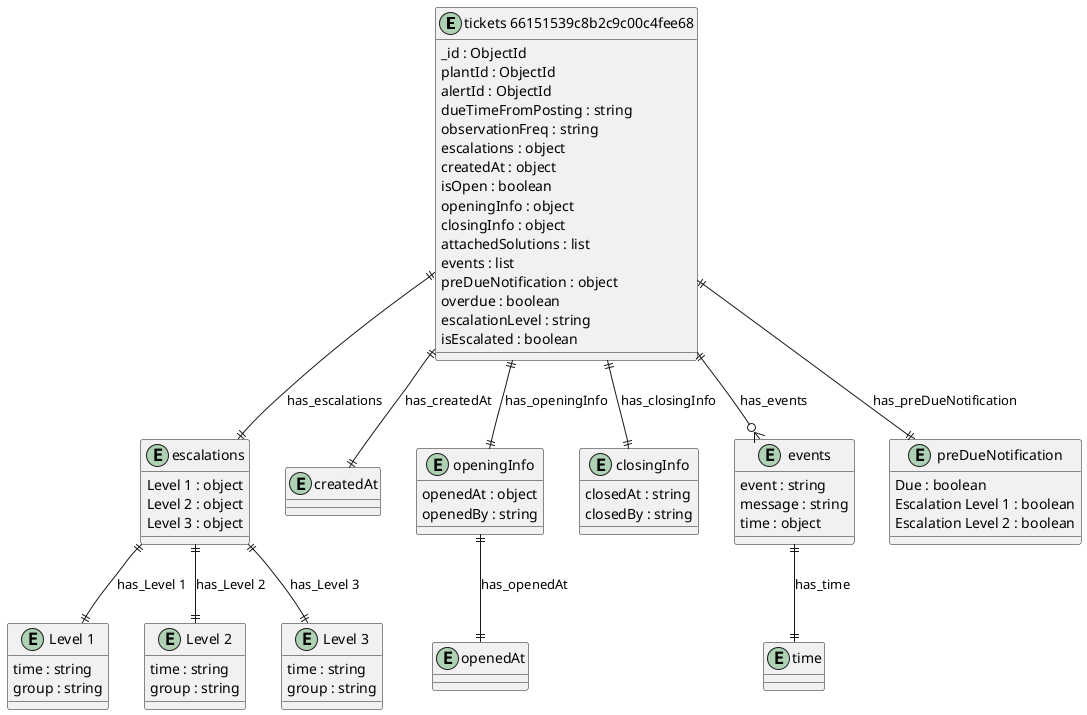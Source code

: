 @startuml tickets_66151539c8b2c9c00c4fee68_Diagram

entity "tickets 66151539c8b2c9c00c4fee68" as tickets_66151539c8b2c9c00c4fee68 {
  _id : ObjectId
  plantId : ObjectId
  alertId : ObjectId
  dueTimeFromPosting : string
  observationFreq : string
  escalations : object
  createdAt : object
  isOpen : boolean
  openingInfo : object
  closingInfo : object
  attachedSolutions : list
  events : list
  preDueNotification : object
  overdue : boolean
  escalationLevel : string
  isEscalated : boolean
}

entity "escalations" as escalations {
  Level 1 : object
  Level 2 : object
  Level 3 : object
}

entity "Level 1" as Level_1 {
  time : string
  group : string
}

entity "Level 2" as Level_2 {
  time : string
  group : string
}

entity "Level 3" as Level_3 {
  time : string
  group : string
}

entity "createdAt" as createdAt {
}

entity "openingInfo" as openingInfo {
  openedAt : object
  openedBy : string
}

entity "openedAt" as openedAt {
}

entity "closingInfo" as closingInfo {
  closedAt : string
  closedBy : string
}

entity "events" as events {
  event : string
  message : string
  time : object
}

entity "time" as time {
}

entity "preDueNotification" as preDueNotification {
  Due : boolean
  Escalation Level 1 : boolean
  Escalation Level 2 : boolean
}

' // Relationships
tickets_66151539c8b2c9c00c4fee68 ||--|| escalations : has_escalations
escalations ||--|| Level_1 : has_Level 1
escalations ||--|| Level_2 : has_Level 2
escalations ||--|| Level_3 : has_Level 3
tickets_66151539c8b2c9c00c4fee68 ||--|| createdAt : has_createdAt
tickets_66151539c8b2c9c00c4fee68 ||--|| openingInfo : has_openingInfo
openingInfo ||--|| openedAt : has_openedAt
tickets_66151539c8b2c9c00c4fee68 ||--|| closingInfo : has_closingInfo
tickets_66151539c8b2c9c00c4fee68 ||--o{ events : has_events
events ||--|| time : has_time
tickets_66151539c8b2c9c00c4fee68 ||--|| preDueNotification : has_preDueNotification
@enduml